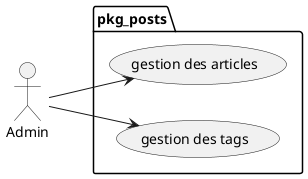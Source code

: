@startuml uses_cases_pkg_posts

left to right direction


actor Admin as admin

package pkg_posts {

  admin -->  (gestion des articles)
  admin -->  (gestion des tags)
}  

' note right of admin : "note 1"

@enduml